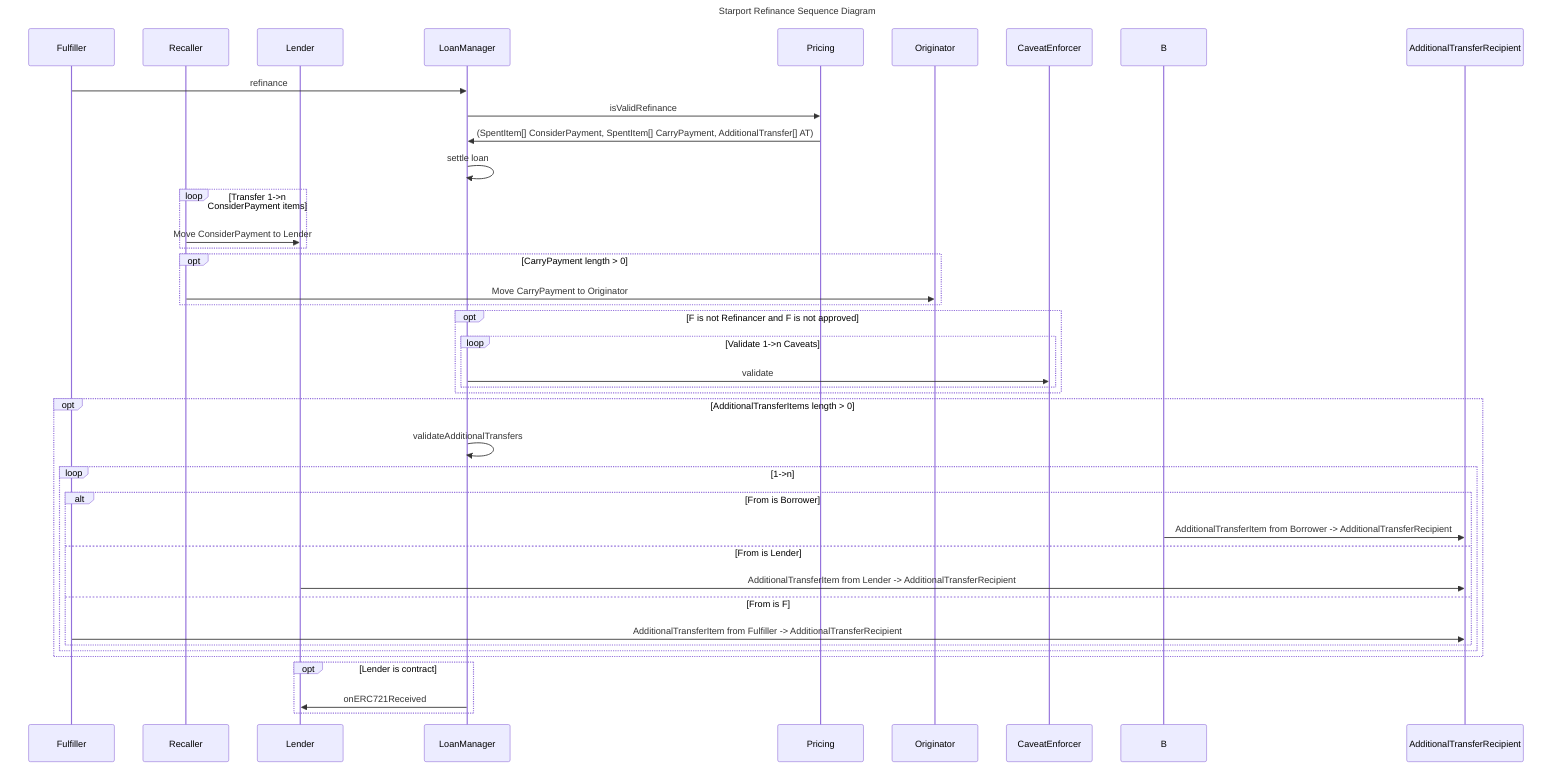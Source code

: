 sequenceDiagram
    title Starport Refinance Sequence Diagram
    participant F as Fulfiller
    participant R as Refinancer
    participant L as Lender
    participant R as Recaller


    F->>LoanManager: refinance
    LoanManager->>Pricing: isValidRefinance
    Pricing->>LoanManager: (SpentItem[] ConsiderPayment, SpentItem[] CarryPayment, AdditionalTransfer[] AT)

    LoanManager->>LoanManager: settle loan

    loop Transfer 1->n ConsiderPayment items
        R->>L: Move ConsiderPayment to Lender
    end
    opt CarryPayment length > 0
        R->>Originator: Move CarryPayment to Originator
    end

    opt F is not Refinancer and F is not approved
        loop Validate 1->n Caveats
            LoanManager->>CaveatEnforcer: validate
        end
    end
    opt AdditionalTransferItems length > 0
        LoanManager->>LoanManager: validateAdditionalTransfers
        loop 1->n
            alt From is Borrower
                B->>AdditionalTransferRecipient: AdditionalTransferItem from Borrower -> AdditionalTransferRecipient
            else From is Lender
                L->>AdditionalTransferRecipient: AdditionalTransferItem from Lender -> AdditionalTransferRecipient
            else From is F
                F->>AdditionalTransferRecipient: AdditionalTransferItem from Fulfiller -> AdditionalTransferRecipient
            end
        end
    end

    opt Lender is contract
        LoanManager->>L: onERC721Received
    end
